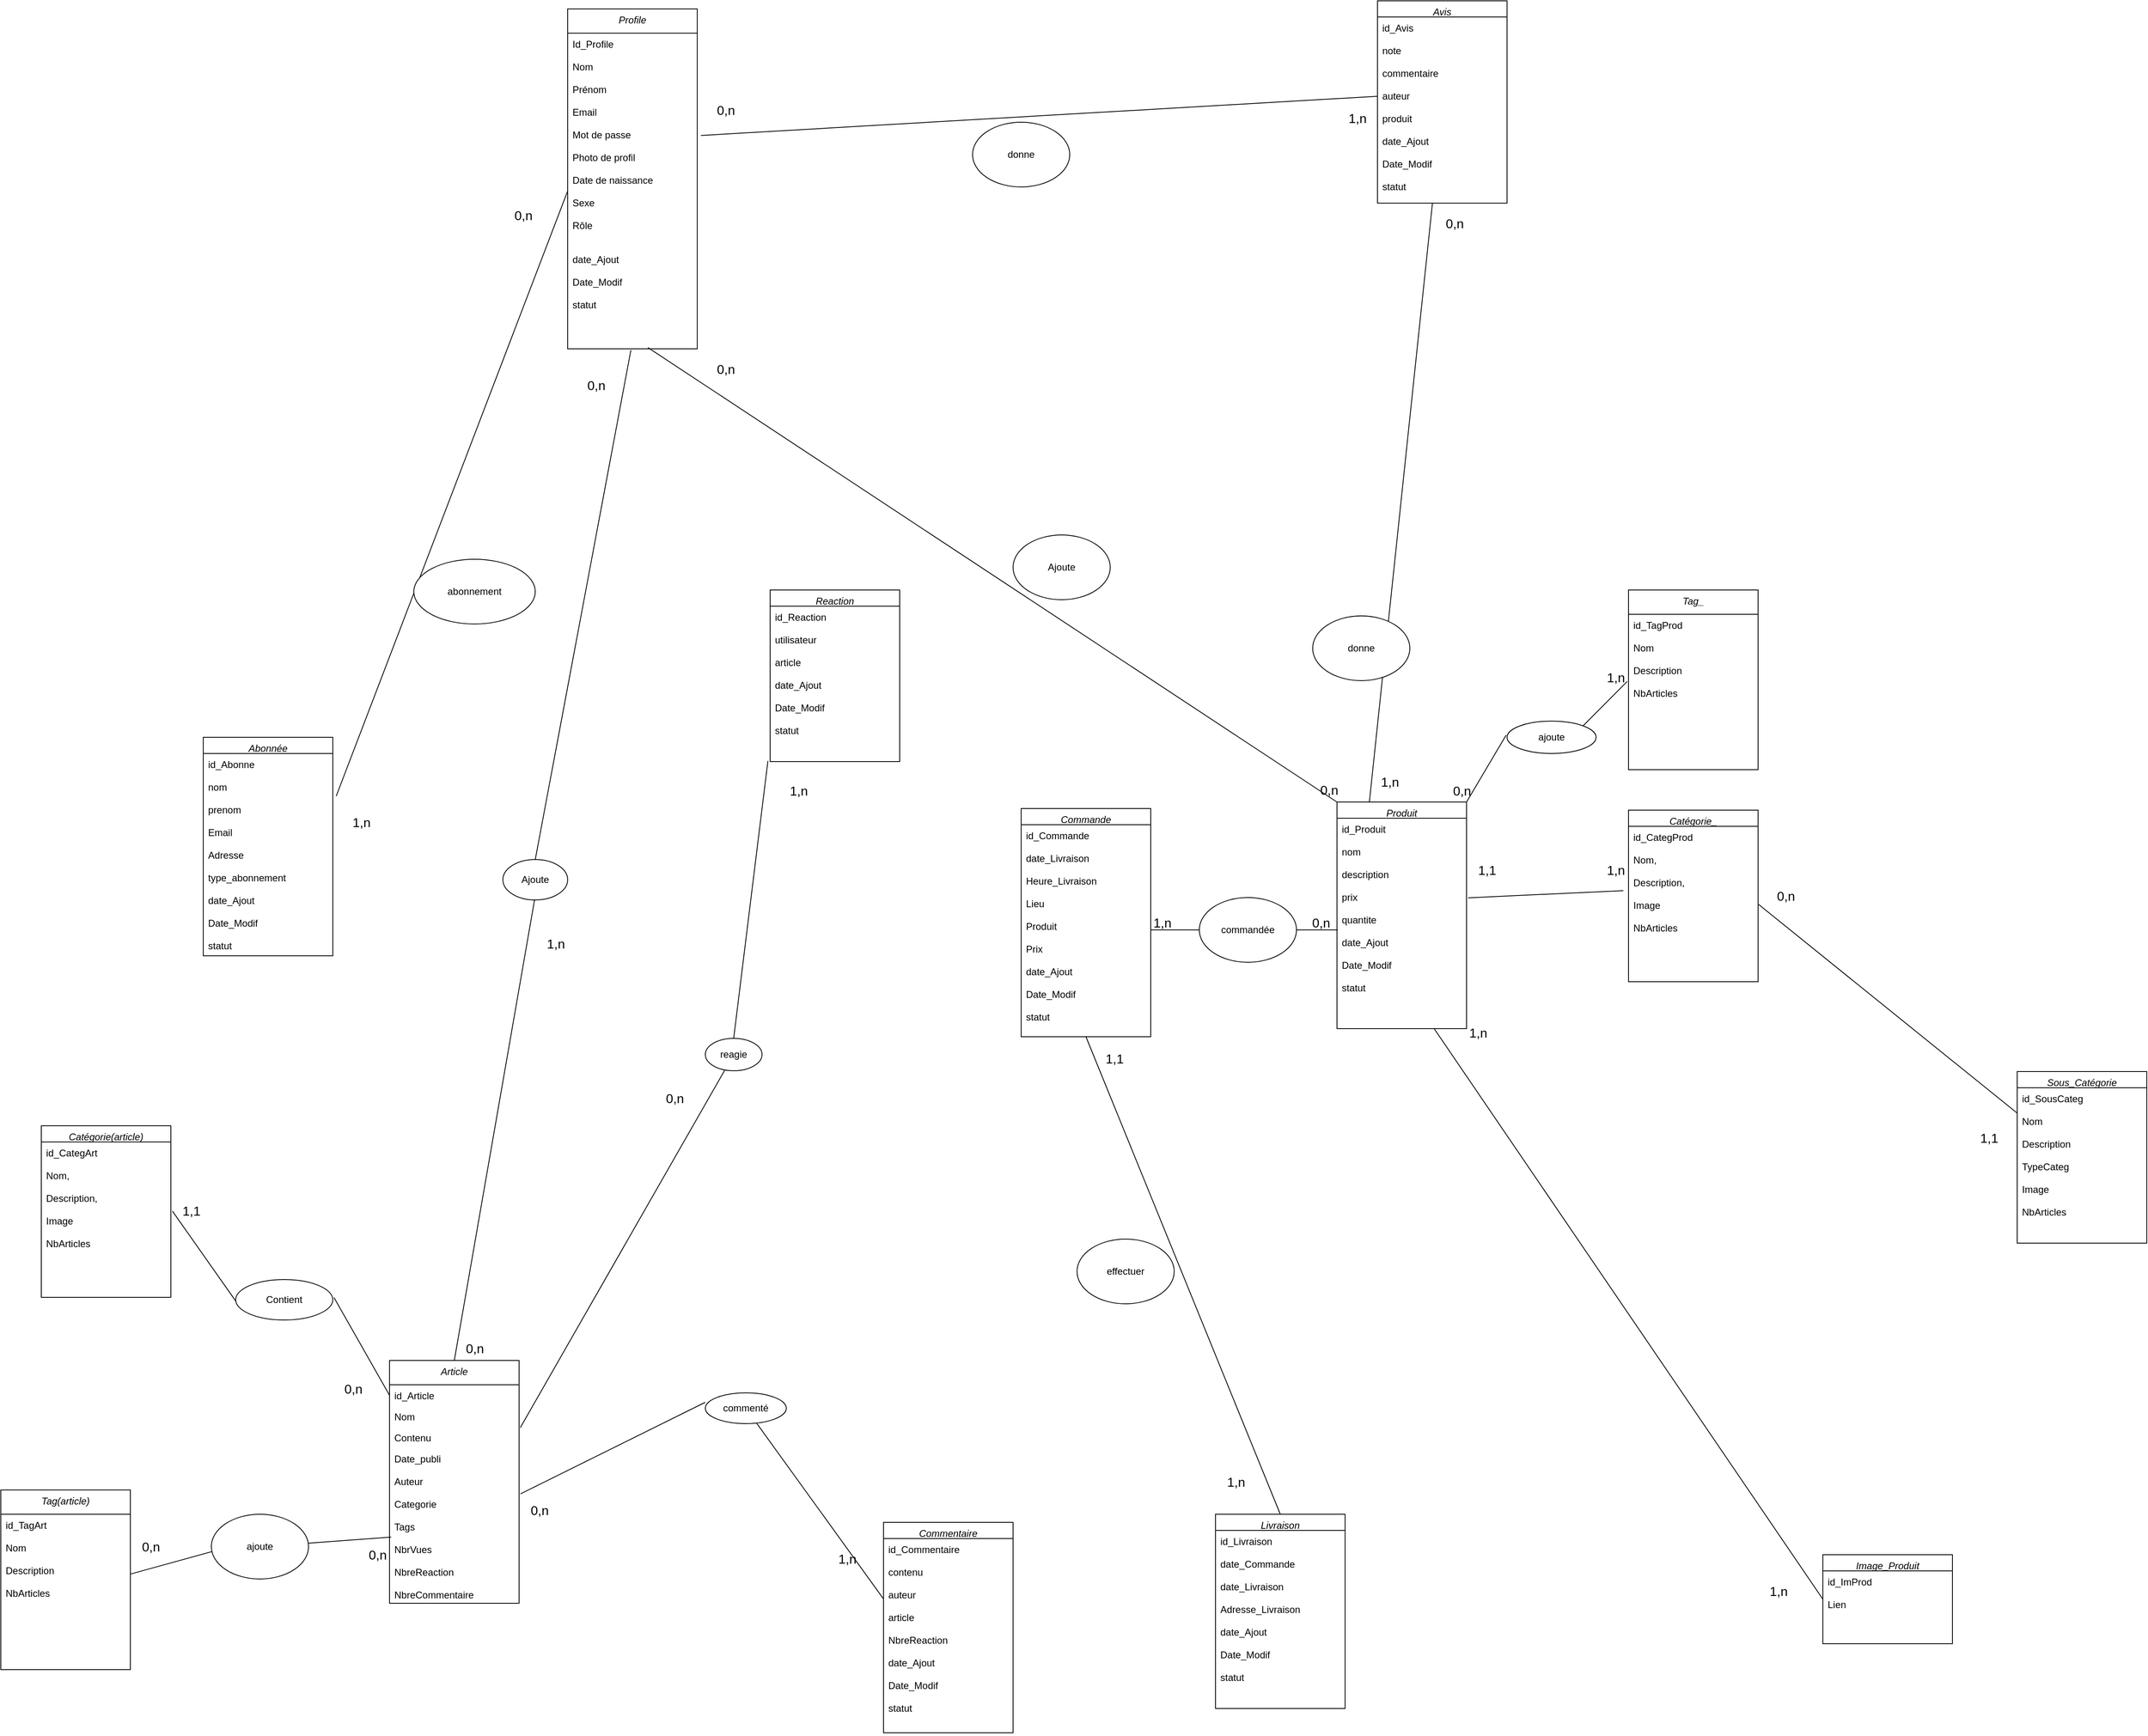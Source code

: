 <mxfile version="24.1.0" type="device">
  <diagram id="C5RBs43oDa-KdzZeNtuy" name="Page-1">
    <mxGraphModel dx="1600" dy="2136" grid="1" gridSize="10" guides="1" tooltips="1" connect="1" arrows="1" fold="1" page="1" pageScale="1" pageWidth="827" pageHeight="1169" math="0" shadow="0">
      <root>
        <mxCell id="WIyWlLk6GJQsqaUBKTNV-0" />
        <mxCell id="WIyWlLk6GJQsqaUBKTNV-1" parent="WIyWlLk6GJQsqaUBKTNV-0" />
        <mxCell id="zkfFHV4jXpPFQw0GAbJ--0" value="Tag(article)" style="swimlane;fontStyle=2;align=center;verticalAlign=top;childLayout=stackLayout;horizontal=1;startSize=30;horizontalStack=0;resizeParent=1;resizeLast=0;collapsible=1;marginBottom=0;rounded=0;shadow=0;strokeWidth=1;" parent="WIyWlLk6GJQsqaUBKTNV-1" vertex="1">
          <mxGeometry x="20" y="890" width="160" height="222" as="geometry">
            <mxRectangle x="230" y="140" width="160" height="26" as="alternateBounds" />
          </mxGeometry>
        </mxCell>
        <mxCell id="-qquWbDdeYW89p1yPmAm-0" value="id_TagArt&#xa;&#xa;Nom&#xa;&#xa;Description&#xa;&#xa;NbArticles&#xa;&#xa;" style="text;align=left;verticalAlign=top;spacingLeft=4;spacingRight=4;overflow=hidden;rotatable=0;points=[[0,0.5],[1,0.5]];portConstraint=eastwest;rounded=0;shadow=0;html=0;" parent="zkfFHV4jXpPFQw0GAbJ--0" vertex="1">
          <mxGeometry y="30" width="160" height="192" as="geometry" />
        </mxCell>
        <mxCell id="-qquWbDdeYW89p1yPmAm-1" value="Profile" style="swimlane;fontStyle=2;align=center;verticalAlign=top;childLayout=stackLayout;horizontal=1;startSize=30;horizontalStack=0;resizeParent=1;resizeLast=0;collapsible=1;marginBottom=0;rounded=0;shadow=0;strokeWidth=1;" parent="WIyWlLk6GJQsqaUBKTNV-1" vertex="1">
          <mxGeometry x="720" y="-940" width="160" height="420" as="geometry">
            <mxRectangle x="230" y="140" width="160" height="26" as="alternateBounds" />
          </mxGeometry>
        </mxCell>
        <mxCell id="-qquWbDdeYW89p1yPmAm-5" value="Id_Profile&#xa; &#xa;Nom &#xa;&#xa;Prénom&#xa;&#xa;Email&#xa;&#xa;Mot de passe&#xa;&#xa;Photo de profil&#xa;&#xa;Date de naissance&#xa;&#xa;Sexe&#xa;&#xa;Rôle&#xa;&#xa;&#xa;date_Ajout&#xa;&#xa;Date_Modif&#xa;&#xa;statut" style="text;align=left;verticalAlign=top;spacingLeft=4;spacingRight=4;overflow=hidden;rotatable=0;points=[[0,0.5],[1,0.5]];portConstraint=eastwest;rounded=0;shadow=0;html=0;" parent="-qquWbDdeYW89p1yPmAm-1" vertex="1">
          <mxGeometry y="30" width="160" height="390" as="geometry" />
        </mxCell>
        <mxCell id="-qquWbDdeYW89p1yPmAm-11" value="Article" style="swimlane;fontStyle=2;align=center;verticalAlign=top;childLayout=stackLayout;horizontal=1;startSize=30;horizontalStack=0;resizeParent=1;resizeLast=0;collapsible=1;marginBottom=0;rounded=0;shadow=0;strokeWidth=1;" parent="WIyWlLk6GJQsqaUBKTNV-1" vertex="1">
          <mxGeometry x="500" y="730" width="160" height="300" as="geometry">
            <mxRectangle x="230" y="140" width="160" height="26" as="alternateBounds" />
          </mxGeometry>
        </mxCell>
        <mxCell id="-qquWbDdeYW89p1yPmAm-12" value="id_Article" style="text;align=left;verticalAlign=top;spacingLeft=4;spacingRight=4;overflow=hidden;rotatable=0;points=[[0,0.5],[1,0.5]];portConstraint=eastwest;" parent="-qquWbDdeYW89p1yPmAm-11" vertex="1">
          <mxGeometry y="30" width="160" height="26" as="geometry" />
        </mxCell>
        <mxCell id="-qquWbDdeYW89p1yPmAm-13" value="Nom" style="text;align=left;verticalAlign=top;spacingLeft=4;spacingRight=4;overflow=hidden;rotatable=0;points=[[0,0.5],[1,0.5]];portConstraint=eastwest;rounded=0;shadow=0;html=0;" parent="-qquWbDdeYW89p1yPmAm-11" vertex="1">
          <mxGeometry y="56" width="160" height="26" as="geometry" />
        </mxCell>
        <mxCell id="-qquWbDdeYW89p1yPmAm-14" value="Contenu" style="text;align=left;verticalAlign=top;spacingLeft=4;spacingRight=4;overflow=hidden;rotatable=0;points=[[0,0.5],[1,0.5]];portConstraint=eastwest;rounded=0;shadow=0;html=0;" parent="-qquWbDdeYW89p1yPmAm-11" vertex="1">
          <mxGeometry y="82" width="160" height="26" as="geometry" />
        </mxCell>
        <mxCell id="-qquWbDdeYW89p1yPmAm-15" value="Date_publi&#xa;&#xa;Auteur&#xa;&#xa;Categorie&#xa;&#xa;Tags&#xa;&#xa;NbrVues&#xa;&#xa;NbreReaction&#xa;&#xa;NbreCommentaire&#xa;" style="text;align=left;verticalAlign=top;spacingLeft=4;spacingRight=4;overflow=hidden;rotatable=0;points=[[0,0.5],[1,0.5]];portConstraint=eastwest;rounded=0;shadow=0;html=0;" parent="-qquWbDdeYW89p1yPmAm-11" vertex="1">
          <mxGeometry y="108" width="160" height="192" as="geometry" />
        </mxCell>
        <mxCell id="-qquWbDdeYW89p1yPmAm-16" value="Catégorie(article)" style="swimlane;fontStyle=2;align=center;verticalAlign=top;childLayout=stackLayout;horizontal=1;startSize=20;horizontalStack=0;resizeParent=1;resizeLast=0;collapsible=1;marginBottom=0;rounded=0;shadow=0;strokeWidth=1;" parent="WIyWlLk6GJQsqaUBKTNV-1" vertex="1">
          <mxGeometry x="70" y="440" width="160" height="212" as="geometry">
            <mxRectangle x="230" y="140" width="160" height="26" as="alternateBounds" />
          </mxGeometry>
        </mxCell>
        <mxCell id="-qquWbDdeYW89p1yPmAm-20" value="id_CategArt&#xa;&#xa; Nom,&#xa;&#xa;Description, &#xa;&#xa;Image&#xa;&#xa;NbArticles" style="text;align=left;verticalAlign=top;spacingLeft=4;spacingRight=4;overflow=hidden;rotatable=0;points=[[0,0.5],[1,0.5]];portConstraint=eastwest;rounded=0;shadow=0;html=0;" parent="-qquWbDdeYW89p1yPmAm-16" vertex="1">
          <mxGeometry y="20" width="160" height="192" as="geometry" />
        </mxCell>
        <mxCell id="-qquWbDdeYW89p1yPmAm-21" value="" style="endArrow=none;html=1;rounded=0;fontSize=12;startSize=8;endSize=8;entryX=0.488;entryY=1.004;entryDx=0;entryDy=0;entryPerimeter=0;exitX=0.5;exitY=0;exitDx=0;exitDy=0;" parent="WIyWlLk6GJQsqaUBKTNV-1" source="-qquWbDdeYW89p1yPmAm-28" target="-qquWbDdeYW89p1yPmAm-5" edge="1">
          <mxGeometry width="50" height="50" relative="1" as="geometry">
            <mxPoint x="840" y="360" as="sourcePoint" />
            <mxPoint x="890" y="310" as="targetPoint" />
          </mxGeometry>
        </mxCell>
        <mxCell id="-qquWbDdeYW89p1yPmAm-22" value="" style="endArrow=none;html=1;rounded=0;fontSize=12;startSize=8;endSize=8;entryX=0.013;entryY=0.574;entryDx=0;entryDy=0;entryPerimeter=0;" parent="WIyWlLk6GJQsqaUBKTNV-1" source="-qquWbDdeYW89p1yPmAm-26" target="-qquWbDdeYW89p1yPmAm-15" edge="1">
          <mxGeometry width="50" height="50" relative="1" as="geometry">
            <mxPoint x="712" y="634" as="sourcePoint" />
            <mxPoint x="710" y="535" as="targetPoint" />
          </mxGeometry>
        </mxCell>
        <mxCell id="-qquWbDdeYW89p1yPmAm-23" value="" style="endArrow=none;html=1;rounded=0;fontSize=12;startSize=8;endSize=8;entryX=0;entryY=0.5;entryDx=0;entryDy=0;exitX=1.012;exitY=0.445;exitDx=0;exitDy=0;exitPerimeter=0;" parent="WIyWlLk6GJQsqaUBKTNV-1" source="-qquWbDdeYW89p1yPmAm-24" target="-qquWbDdeYW89p1yPmAm-12" edge="1">
          <mxGeometry width="50" height="50" relative="1" as="geometry">
            <mxPoint x="660" y="449" as="sourcePoint" />
            <mxPoint x="829" y="410" as="targetPoint" />
          </mxGeometry>
        </mxCell>
        <mxCell id="-qquWbDdeYW89p1yPmAm-25" value="" style="endArrow=none;html=1;rounded=0;fontSize=12;startSize=8;endSize=8;entryX=0.013;entryY=0.574;entryDx=0;entryDy=0;entryPerimeter=0;exitX=1.012;exitY=0.445;exitDx=0;exitDy=0;exitPerimeter=0;" parent="WIyWlLk6GJQsqaUBKTNV-1" source="-qquWbDdeYW89p1yPmAm-20" target="-qquWbDdeYW89p1yPmAm-24" edge="1">
          <mxGeometry width="50" height="50" relative="1" as="geometry">
            <mxPoint x="662" y="335" as="sourcePoint" />
            <mxPoint x="829" y="410" as="targetPoint" />
          </mxGeometry>
        </mxCell>
        <mxCell id="-qquWbDdeYW89p1yPmAm-24" value="Contient" style="ellipse;whiteSpace=wrap;html=1;" parent="WIyWlLk6GJQsqaUBKTNV-1" vertex="1">
          <mxGeometry x="310" y="630" width="120" height="50" as="geometry" />
        </mxCell>
        <mxCell id="-qquWbDdeYW89p1yPmAm-27" value="" style="endArrow=none;html=1;rounded=0;fontSize=12;startSize=8;endSize=8;entryX=0.013;entryY=0.574;entryDx=0;entryDy=0;entryPerimeter=0;" parent="WIyWlLk6GJQsqaUBKTNV-1" source="-qquWbDdeYW89p1yPmAm-0" target="-qquWbDdeYW89p1yPmAm-26" edge="1">
          <mxGeometry width="50" height="50" relative="1" as="geometry">
            <mxPoint x="660" y="617" as="sourcePoint" />
            <mxPoint x="829" y="578" as="targetPoint" />
          </mxGeometry>
        </mxCell>
        <mxCell id="-qquWbDdeYW89p1yPmAm-26" value="ajoute" style="ellipse;whiteSpace=wrap;html=1;" parent="WIyWlLk6GJQsqaUBKTNV-1" vertex="1">
          <mxGeometry x="280" y="920" width="120" height="80" as="geometry" />
        </mxCell>
        <mxCell id="-qquWbDdeYW89p1yPmAm-29" value="" style="endArrow=none;html=1;rounded=0;fontSize=12;startSize=8;endSize=8;entryX=0.488;entryY=1.004;entryDx=0;entryDy=0;entryPerimeter=0;exitX=0.5;exitY=0;exitDx=0;exitDy=0;" parent="WIyWlLk6GJQsqaUBKTNV-1" source="-qquWbDdeYW89p1yPmAm-11" target="-qquWbDdeYW89p1yPmAm-28" edge="1">
          <mxGeometry width="50" height="50" relative="1" as="geometry">
            <mxPoint x="907" y="360" as="sourcePoint" />
            <mxPoint x="905" y="261" as="targetPoint" />
          </mxGeometry>
        </mxCell>
        <mxCell id="-qquWbDdeYW89p1yPmAm-28" value="Ajoute" style="ellipse;whiteSpace=wrap;html=1;" parent="WIyWlLk6GJQsqaUBKTNV-1" vertex="1">
          <mxGeometry x="640" y="111" width="80" height="50" as="geometry" />
        </mxCell>
        <mxCell id="-qquWbDdeYW89p1yPmAm-30" value="0,n" style="text;html=1;align=center;verticalAlign=middle;resizable=0;points=[];autosize=1;strokeColor=none;fillColor=none;fontSize=16;" parent="WIyWlLk6GJQsqaUBKTNV-1" vertex="1">
          <mxGeometry x="730" y="-490" width="50" height="30" as="geometry" />
        </mxCell>
        <mxCell id="-qquWbDdeYW89p1yPmAm-31" value="1,n" style="text;html=1;align=center;verticalAlign=middle;resizable=0;points=[];autosize=1;strokeColor=none;fillColor=none;fontSize=16;" parent="WIyWlLk6GJQsqaUBKTNV-1" vertex="1">
          <mxGeometry x="680" y="200" width="50" height="30" as="geometry" />
        </mxCell>
        <mxCell id="-qquWbDdeYW89p1yPmAm-32" value="Image_Produit" style="swimlane;fontStyle=2;align=center;verticalAlign=top;childLayout=stackLayout;horizontal=1;startSize=20;horizontalStack=0;resizeParent=1;resizeLast=0;collapsible=1;marginBottom=0;rounded=0;shadow=0;strokeWidth=1;" parent="WIyWlLk6GJQsqaUBKTNV-1" vertex="1">
          <mxGeometry x="2270" y="970" width="160" height="110" as="geometry">
            <mxRectangle x="230" y="140" width="160" height="26" as="alternateBounds" />
          </mxGeometry>
        </mxCell>
        <mxCell id="-qquWbDdeYW89p1yPmAm-33" value="id_ImProd&#xa;&#xa;Lien" style="text;align=left;verticalAlign=top;spacingLeft=4;spacingRight=4;overflow=hidden;rotatable=0;points=[[0,0.5],[1,0.5]];portConstraint=eastwest;rounded=0;shadow=0;html=0;" parent="-qquWbDdeYW89p1yPmAm-32" vertex="1">
          <mxGeometry y="20" width="160" height="70" as="geometry" />
        </mxCell>
        <mxCell id="-qquWbDdeYW89p1yPmAm-34" value="Avis" style="swimlane;fontStyle=2;align=center;verticalAlign=top;childLayout=stackLayout;horizontal=1;startSize=20;horizontalStack=0;resizeParent=1;resizeLast=0;collapsible=1;marginBottom=0;rounded=0;shadow=0;strokeWidth=1;" parent="WIyWlLk6GJQsqaUBKTNV-1" vertex="1">
          <mxGeometry x="1720" y="-950" width="160" height="250" as="geometry">
            <mxRectangle x="230" y="140" width="160" height="26" as="alternateBounds" />
          </mxGeometry>
        </mxCell>
        <mxCell id="-qquWbDdeYW89p1yPmAm-35" value="id_Avis&#xa;&#xa;note&#xa;&#xa;commentaire&#xa;&#xa;auteur&#xa;&#xa;produit&#xa;&#xa;date_Ajout&#xa;&#xa;Date_Modif&#xa;&#xa;statut" style="text;align=left;verticalAlign=top;spacingLeft=4;spacingRight=4;overflow=hidden;rotatable=0;points=[[0,0.5],[1,0.5]];portConstraint=eastwest;rounded=0;shadow=0;html=0;" parent="-qquWbDdeYW89p1yPmAm-34" vertex="1">
          <mxGeometry y="20" width="160" height="230" as="geometry" />
        </mxCell>
        <mxCell id="-qquWbDdeYW89p1yPmAm-36" value="Produit" style="swimlane;fontStyle=2;align=center;verticalAlign=top;childLayout=stackLayout;horizontal=1;startSize=20;horizontalStack=0;resizeParent=1;resizeLast=0;collapsible=1;marginBottom=0;rounded=0;shadow=0;strokeWidth=1;" parent="WIyWlLk6GJQsqaUBKTNV-1" vertex="1">
          <mxGeometry x="1670" y="40" width="160" height="280" as="geometry">
            <mxRectangle x="230" y="140" width="160" height="26" as="alternateBounds" />
          </mxGeometry>
        </mxCell>
        <mxCell id="-qquWbDdeYW89p1yPmAm-37" value="id_Produit&#xa;&#xa;nom&#xa;&#xa;description&#xa;&#xa;prix&#xa;&#xa;quantite&#xa;&#xa;date_Ajout&#xa;&#xa;Date_Modif&#xa;&#xa;statut" style="text;align=left;verticalAlign=top;spacingLeft=4;spacingRight=4;overflow=hidden;rotatable=0;points=[[0,0.5],[1,0.5]];portConstraint=eastwest;rounded=0;shadow=0;html=0;" parent="-qquWbDdeYW89p1yPmAm-36" vertex="1">
          <mxGeometry y="20" width="160" height="220" as="geometry" />
        </mxCell>
        <mxCell id="-qquWbDdeYW89p1yPmAm-38" value="Commentaire" style="swimlane;fontStyle=2;align=center;verticalAlign=top;childLayout=stackLayout;horizontal=1;startSize=20;horizontalStack=0;resizeParent=1;resizeLast=0;collapsible=1;marginBottom=0;rounded=0;shadow=0;strokeWidth=1;" parent="WIyWlLk6GJQsqaUBKTNV-1" vertex="1">
          <mxGeometry x="1110" y="930" width="160" height="260" as="geometry">
            <mxRectangle x="230" y="140" width="160" height="26" as="alternateBounds" />
          </mxGeometry>
        </mxCell>
        <mxCell id="-qquWbDdeYW89p1yPmAm-39" value="id_Commentaire&#xa;&#xa;contenu&#xa;&#xa;auteur&#xa;&#xa;article&#xa;&#xa;NbreReaction&#xa;&#xa;date_Ajout&#xa;&#xa;Date_Modif&#xa;&#xa;statut" style="text;align=left;verticalAlign=top;spacingLeft=4;spacingRight=4;overflow=hidden;rotatable=0;points=[[0,0.5],[1,0.5]];portConstraint=eastwest;rounded=0;shadow=0;html=0;" parent="-qquWbDdeYW89p1yPmAm-38" vertex="1">
          <mxGeometry y="20" width="160" height="240" as="geometry" />
        </mxCell>
        <mxCell id="-qquWbDdeYW89p1yPmAm-40" value="Reaction" style="swimlane;fontStyle=2;align=center;verticalAlign=top;childLayout=stackLayout;horizontal=1;startSize=20;horizontalStack=0;resizeParent=1;resizeLast=0;collapsible=1;marginBottom=0;rounded=0;shadow=0;strokeWidth=1;" parent="WIyWlLk6GJQsqaUBKTNV-1" vertex="1">
          <mxGeometry x="970" y="-222" width="160" height="212" as="geometry">
            <mxRectangle x="230" y="140" width="160" height="26" as="alternateBounds" />
          </mxGeometry>
        </mxCell>
        <mxCell id="-qquWbDdeYW89p1yPmAm-41" value="id_Reaction&#xa;&#xa;utilisateur&#xa;&#xa;article&#xa;&#xa;date_Ajout&#xa;&#xa;Date_Modif&#xa;&#xa;statut" style="text;align=left;verticalAlign=top;spacingLeft=4;spacingRight=4;overflow=hidden;rotatable=0;points=[[0,0.5],[1,0.5]];portConstraint=eastwest;rounded=0;shadow=0;html=0;" parent="-qquWbDdeYW89p1yPmAm-40" vertex="1">
          <mxGeometry y="20" width="160" height="192" as="geometry" />
        </mxCell>
        <mxCell id="-qquWbDdeYW89p1yPmAm-44" value="Abonnée" style="swimlane;fontStyle=2;align=center;verticalAlign=top;childLayout=stackLayout;horizontal=1;startSize=20;horizontalStack=0;resizeParent=1;resizeLast=0;collapsible=1;marginBottom=0;rounded=0;shadow=0;strokeWidth=1;" parent="WIyWlLk6GJQsqaUBKTNV-1" vertex="1">
          <mxGeometry x="270" y="-40" width="160" height="270" as="geometry">
            <mxRectangle x="230" y="140" width="160" height="26" as="alternateBounds" />
          </mxGeometry>
        </mxCell>
        <mxCell id="-qquWbDdeYW89p1yPmAm-45" value="id_Abonne&#xa;&#xa;nom&#xa;&#xa;prenom&#xa;&#xa;Email&#xa;&#xa;Adresse&#xa;&#xa;type_abonnement&#xa;&#xa;date_Ajout&#xa;&#xa;Date_Modif&#xa;&#xa;statut" style="text;align=left;verticalAlign=top;spacingLeft=4;spacingRight=4;overflow=hidden;rotatable=0;points=[[0,0.5],[1,0.5]];portConstraint=eastwest;rounded=0;shadow=0;html=0;" parent="-qquWbDdeYW89p1yPmAm-44" vertex="1">
          <mxGeometry y="20" width="160" height="250" as="geometry" />
        </mxCell>
        <mxCell id="-qquWbDdeYW89p1yPmAm-48" value="Commande" style="swimlane;fontStyle=2;align=center;verticalAlign=top;childLayout=stackLayout;horizontal=1;startSize=20;horizontalStack=0;resizeParent=1;resizeLast=0;collapsible=1;marginBottom=0;rounded=0;shadow=0;strokeWidth=1;" parent="WIyWlLk6GJQsqaUBKTNV-1" vertex="1">
          <mxGeometry x="1280" y="48" width="160" height="282" as="geometry">
            <mxRectangle x="230" y="140" width="160" height="26" as="alternateBounds" />
          </mxGeometry>
        </mxCell>
        <mxCell id="-qquWbDdeYW89p1yPmAm-49" value="id_Commande&#xa;&#xa;date_Livraison&#xa;&#xa;Heure_Livraison&#xa;&#xa;Lieu&#xa;&#xa;Produit&#xa;&#xa;Prix&#xa;&#xa;date_Ajout&#xa;&#xa;Date_Modif&#xa;&#xa;statut" style="text;align=left;verticalAlign=top;spacingLeft=4;spacingRight=4;overflow=hidden;rotatable=0;points=[[0,0.5],[1,0.5]];portConstraint=eastwest;rounded=0;shadow=0;html=0;" parent="-qquWbDdeYW89p1yPmAm-48" vertex="1">
          <mxGeometry y="20" width="160" height="260" as="geometry" />
        </mxCell>
        <mxCell id="-qquWbDdeYW89p1yPmAm-50" value="1,1" style="text;html=1;align=center;verticalAlign=middle;resizable=0;points=[];autosize=1;strokeColor=none;fillColor=none;fontSize=16;" parent="WIyWlLk6GJQsqaUBKTNV-1" vertex="1">
          <mxGeometry x="230" y="530" width="50" height="30" as="geometry" />
        </mxCell>
        <mxCell id="-qquWbDdeYW89p1yPmAm-51" value="0,n" style="text;html=1;align=center;verticalAlign=middle;resizable=0;points=[];autosize=1;strokeColor=none;fillColor=none;fontSize=16;" parent="WIyWlLk6GJQsqaUBKTNV-1" vertex="1">
          <mxGeometry x="430" y="750" width="50" height="30" as="geometry" />
        </mxCell>
        <mxCell id="-qquWbDdeYW89p1yPmAm-52" value="0,n" style="text;html=1;align=center;verticalAlign=middle;resizable=0;points=[];autosize=1;strokeColor=none;fillColor=none;fontSize=16;" parent="WIyWlLk6GJQsqaUBKTNV-1" vertex="1">
          <mxGeometry x="180" y="945" width="50" height="30" as="geometry" />
        </mxCell>
        <mxCell id="-qquWbDdeYW89p1yPmAm-53" value="0,n" style="text;html=1;align=center;verticalAlign=middle;resizable=0;points=[];autosize=1;strokeColor=none;fillColor=none;fontSize=16;" parent="WIyWlLk6GJQsqaUBKTNV-1" vertex="1">
          <mxGeometry x="580" y="700" width="50" height="30" as="geometry" />
        </mxCell>
        <mxCell id="-qquWbDdeYW89p1yPmAm-54" value="" style="endArrow=none;html=1;rounded=0;fontSize=12;startSize=8;endSize=8;entryX=-0.017;entryY=0.996;entryDx=0;entryDy=0;entryPerimeter=0;exitX=0.5;exitY=0;exitDx=0;exitDy=0;" parent="WIyWlLk6GJQsqaUBKTNV-1" source="-qquWbDdeYW89p1yPmAm-55" target="-qquWbDdeYW89p1yPmAm-41" edge="1">
          <mxGeometry width="50" height="50" relative="1" as="geometry">
            <mxPoint x="981" y="365.5" as="sourcePoint" />
            <mxPoint x="980" y="306.5" as="targetPoint" />
          </mxGeometry>
        </mxCell>
        <mxCell id="-qquWbDdeYW89p1yPmAm-56" value="" style="endArrow=none;html=1;rounded=0;fontSize=12;startSize=8;endSize=8;exitX=1.009;exitY=0.043;exitDx=0;exitDy=0;exitPerimeter=0;" parent="WIyWlLk6GJQsqaUBKTNV-1" source="-qquWbDdeYW89p1yPmAm-14" target="-qquWbDdeYW89p1yPmAm-55" edge="1">
          <mxGeometry width="50" height="50" relative="1" as="geometry">
            <mxPoint x="981" y="365.5" as="sourcePoint" />
            <mxPoint x="1027" y="259" as="targetPoint" />
          </mxGeometry>
        </mxCell>
        <mxCell id="-qquWbDdeYW89p1yPmAm-55" value="reagie" style="ellipse;whiteSpace=wrap;html=1;" parent="WIyWlLk6GJQsqaUBKTNV-1" vertex="1">
          <mxGeometry x="890" y="332" width="70" height="40" as="geometry" />
        </mxCell>
        <mxCell id="-qquWbDdeYW89p1yPmAm-57" value="0,n" style="text;html=1;align=center;verticalAlign=middle;resizable=0;points=[];autosize=1;strokeColor=none;fillColor=none;fontSize=16;" parent="WIyWlLk6GJQsqaUBKTNV-1" vertex="1">
          <mxGeometry x="827" y="391" width="50" height="30" as="geometry" />
        </mxCell>
        <mxCell id="-qquWbDdeYW89p1yPmAm-58" value="1,n" style="text;html=1;align=center;verticalAlign=middle;resizable=0;points=[];autosize=1;strokeColor=none;fillColor=none;fontSize=16;" parent="WIyWlLk6GJQsqaUBKTNV-1" vertex="1">
          <mxGeometry x="980" y="11" width="50" height="30" as="geometry" />
        </mxCell>
        <mxCell id="-qquWbDdeYW89p1yPmAm-46" value="Livraison" style="swimlane;fontStyle=2;align=center;verticalAlign=top;childLayout=stackLayout;horizontal=1;startSize=20;horizontalStack=0;resizeParent=1;resizeLast=0;collapsible=1;marginBottom=0;rounded=0;shadow=0;strokeWidth=1;" parent="WIyWlLk6GJQsqaUBKTNV-1" vertex="1">
          <mxGeometry x="1520" y="920" width="160" height="240" as="geometry">
            <mxRectangle x="230" y="140" width="160" height="26" as="alternateBounds" />
          </mxGeometry>
        </mxCell>
        <mxCell id="-qquWbDdeYW89p1yPmAm-47" value="id_Livraison&#xa;&#xa;date_Commande&#xa;&#xa;date_Livraison&#xa;&#xa;Adresse_Livraison&#xa;&#xa;date_Ajout&#xa;&#xa;Date_Modif&#xa;&#xa;statut" style="text;align=left;verticalAlign=top;spacingLeft=4;spacingRight=4;overflow=hidden;rotatable=0;points=[[0,0.5],[1,0.5]];portConstraint=eastwest;rounded=0;shadow=0;html=0;" parent="-qquWbDdeYW89p1yPmAm-46" vertex="1">
          <mxGeometry y="20" width="160" height="200" as="geometry" />
        </mxCell>
        <mxCell id="-qquWbDdeYW89p1yPmAm-59" value="" style="endArrow=none;html=1;rounded=0;fontSize=12;startSize=8;endSize=8;entryX=-0.002;entryY=0.309;entryDx=0;entryDy=0;entryPerimeter=0;" parent="WIyWlLk6GJQsqaUBKTNV-1" source="-qquWbDdeYW89p1yPmAm-60" target="-qquWbDdeYW89p1yPmAm-39" edge="1">
          <mxGeometry width="50" height="50" relative="1" as="geometry">
            <mxPoint x="990" y="520" as="sourcePoint" />
            <mxPoint x="916" y="311" as="targetPoint" />
            <Array as="points" />
          </mxGeometry>
        </mxCell>
        <mxCell id="-qquWbDdeYW89p1yPmAm-61" value="" style="endArrow=none;html=1;rounded=0;fontSize=12;startSize=8;endSize=8;entryX=-0.002;entryY=0.309;entryDx=0;entryDy=0;entryPerimeter=0;exitX=1.011;exitY=0.296;exitDx=0;exitDy=0;exitPerimeter=0;" parent="WIyWlLk6GJQsqaUBKTNV-1" source="-qquWbDdeYW89p1yPmAm-15" target="-qquWbDdeYW89p1yPmAm-60" edge="1">
          <mxGeometry width="50" height="50" relative="1" as="geometry">
            <mxPoint x="990" y="520" as="sourcePoint" />
            <mxPoint x="1130" y="524" as="targetPoint" />
            <Array as="points" />
          </mxGeometry>
        </mxCell>
        <mxCell id="-qquWbDdeYW89p1yPmAm-60" value="commenté" style="ellipse;whiteSpace=wrap;html=1;" parent="WIyWlLk6GJQsqaUBKTNV-1" vertex="1">
          <mxGeometry x="890" y="770" width="100" height="38" as="geometry" />
        </mxCell>
        <mxCell id="-qquWbDdeYW89p1yPmAm-63" value="0,n" style="text;html=1;align=center;verticalAlign=middle;resizable=0;points=[];autosize=1;strokeColor=none;fillColor=none;fontSize=16;" parent="WIyWlLk6GJQsqaUBKTNV-1" vertex="1">
          <mxGeometry x="660" y="900" width="50" height="30" as="geometry" />
        </mxCell>
        <mxCell id="-qquWbDdeYW89p1yPmAm-64" value="1,n" style="text;html=1;align=center;verticalAlign=middle;resizable=0;points=[];autosize=1;strokeColor=none;fillColor=none;fontSize=16;" parent="WIyWlLk6GJQsqaUBKTNV-1" vertex="1">
          <mxGeometry x="1040" y="960" width="50" height="30" as="geometry" />
        </mxCell>
        <mxCell id="-qquWbDdeYW89p1yPmAm-65" value="" style="endArrow=none;html=1;rounded=0;fontSize=12;startSize=8;endSize=8;exitX=1;exitY=0.5;exitDx=0;exitDy=0;entryX=0.006;entryY=0.627;entryDx=0;entryDy=0;entryPerimeter=0;" parent="WIyWlLk6GJQsqaUBKTNV-1" source="-qquWbDdeYW89p1yPmAm-49" target="-qquWbDdeYW89p1yPmAm-37" edge="1">
          <mxGeometry width="50" height="50" relative="1" as="geometry">
            <mxPoint x="1520" y="230" as="sourcePoint" />
            <mxPoint x="1570" y="180" as="targetPoint" />
          </mxGeometry>
        </mxCell>
        <mxCell id="-qquWbDdeYW89p1yPmAm-66" value="commandée" style="ellipse;whiteSpace=wrap;html=1;" parent="WIyWlLk6GJQsqaUBKTNV-1" vertex="1">
          <mxGeometry x="1500" y="158" width="120" height="80" as="geometry" />
        </mxCell>
        <mxCell id="-qquWbDdeYW89p1yPmAm-67" value="1,n" style="text;html=1;align=center;verticalAlign=middle;resizable=0;points=[];autosize=1;strokeColor=none;fillColor=none;fontSize=16;" parent="WIyWlLk6GJQsqaUBKTNV-1" vertex="1">
          <mxGeometry x="1429" y="174" width="50" height="30" as="geometry" />
        </mxCell>
        <mxCell id="-qquWbDdeYW89p1yPmAm-68" value="0,n" style="text;html=1;align=center;verticalAlign=middle;resizable=0;points=[];autosize=1;strokeColor=none;fillColor=none;fontSize=16;" parent="WIyWlLk6GJQsqaUBKTNV-1" vertex="1">
          <mxGeometry x="1625" y="174" width="50" height="30" as="geometry" />
        </mxCell>
        <mxCell id="-qquWbDdeYW89p1yPmAm-69" value="" style="endArrow=none;html=1;rounded=0;fontSize=12;startSize=8;endSize=8;entryX=0.5;entryY=1;entryDx=0;entryDy=0;exitX=0.5;exitY=0;exitDx=0;exitDy=0;" parent="WIyWlLk6GJQsqaUBKTNV-1" source="-qquWbDdeYW89p1yPmAm-46" target="-qquWbDdeYW89p1yPmAm-48" edge="1">
          <mxGeometry width="50" height="50" relative="1" as="geometry">
            <mxPoint x="1340" y="480" as="sourcePoint" />
            <mxPoint x="1390" y="430" as="targetPoint" />
          </mxGeometry>
        </mxCell>
        <mxCell id="-qquWbDdeYW89p1yPmAm-70" value="effectuer" style="ellipse;whiteSpace=wrap;html=1;" parent="WIyWlLk6GJQsqaUBKTNV-1" vertex="1">
          <mxGeometry x="1349" y="580" width="120" height="80" as="geometry" />
        </mxCell>
        <mxCell id="-qquWbDdeYW89p1yPmAm-71" value="" style="endArrow=none;html=1;rounded=0;fontSize=12;startSize=8;endSize=8;entryX=0.25;entryY=0;entryDx=0;entryDy=0;" parent="WIyWlLk6GJQsqaUBKTNV-1" target="-qquWbDdeYW89p1yPmAm-36" edge="1" source="-qquWbDdeYW89p1yPmAm-35">
          <mxGeometry width="50" height="50" relative="1" as="geometry">
            <mxPoint x="1700" y="-290" as="sourcePoint" />
            <mxPoint x="1670" y="300" as="targetPoint" />
          </mxGeometry>
        </mxCell>
        <mxCell id="-qquWbDdeYW89p1yPmAm-72" value="donne" style="ellipse;whiteSpace=wrap;html=1;" parent="WIyWlLk6GJQsqaUBKTNV-1" vertex="1">
          <mxGeometry x="1640" y="-190" width="120" height="80" as="geometry" />
        </mxCell>
        <mxCell id="-qquWbDdeYW89p1yPmAm-73" value="" style="endArrow=none;html=1;rounded=0;fontSize=12;startSize=8;endSize=8;exitX=0.75;exitY=1;exitDx=0;exitDy=0;entryX=0;entryY=0.5;entryDx=0;entryDy=0;" parent="WIyWlLk6GJQsqaUBKTNV-1" source="-qquWbDdeYW89p1yPmAm-36" target="-qquWbDdeYW89p1yPmAm-33" edge="1">
          <mxGeometry width="50" height="50" relative="1" as="geometry">
            <mxPoint x="1970.181" y="681.111" as="sourcePoint" />
            <mxPoint x="1960" y="320" as="targetPoint" />
          </mxGeometry>
        </mxCell>
        <mxCell id="-qquWbDdeYW89p1yPmAm-75" value="1,n" style="text;html=1;align=center;verticalAlign=middle;resizable=0;points=[];autosize=1;strokeColor=none;fillColor=none;fontSize=16;" parent="WIyWlLk6GJQsqaUBKTNV-1" vertex="1">
          <mxGeometry x="2190" y="1000" width="50" height="30" as="geometry" />
        </mxCell>
        <mxCell id="-qquWbDdeYW89p1yPmAm-76" value="1,n" style="text;html=1;align=center;verticalAlign=middle;resizable=0;points=[];autosize=1;strokeColor=none;fillColor=none;fontSize=16;" parent="WIyWlLk6GJQsqaUBKTNV-1" vertex="1">
          <mxGeometry x="1819" y="310" width="50" height="30" as="geometry" />
        </mxCell>
        <mxCell id="-qquWbDdeYW89p1yPmAm-78" value="" style="endArrow=none;html=1;rounded=0;fontSize=12;startSize=8;endSize=8;entryX=0;entryY=0;entryDx=0;entryDy=0;exitX=0.619;exitY=0.996;exitDx=0;exitDy=0;exitPerimeter=0;" parent="WIyWlLk6GJQsqaUBKTNV-1" source="-qquWbDdeYW89p1yPmAm-5" target="-qquWbDdeYW89p1yPmAm-36" edge="1">
          <mxGeometry width="50" height="50" relative="1" as="geometry">
            <mxPoint x="1470" y="30" as="sourcePoint" />
            <mxPoint x="1520" y="-20" as="targetPoint" />
          </mxGeometry>
        </mxCell>
        <mxCell id="-qquWbDdeYW89p1yPmAm-79" value="0,n" style="text;html=1;align=center;verticalAlign=middle;resizable=0;points=[];autosize=1;strokeColor=none;fillColor=none;fontSize=16;" parent="WIyWlLk6GJQsqaUBKTNV-1" vertex="1">
          <mxGeometry x="890" y="-510" width="50" height="30" as="geometry" />
        </mxCell>
        <mxCell id="-qquWbDdeYW89p1yPmAm-80" value="Ajoute" style="ellipse;whiteSpace=wrap;html=1;" parent="WIyWlLk6GJQsqaUBKTNV-1" vertex="1">
          <mxGeometry x="1270" y="-290" width="120" height="80" as="geometry" />
        </mxCell>
        <mxCell id="-qquWbDdeYW89p1yPmAm-81" value="0,n" style="text;html=1;align=center;verticalAlign=middle;resizable=0;points=[];autosize=1;strokeColor=none;fillColor=none;fontSize=16;" parent="WIyWlLk6GJQsqaUBKTNV-1" vertex="1">
          <mxGeometry x="1635" y="10" width="50" height="30" as="geometry" />
        </mxCell>
        <mxCell id="-qquWbDdeYW89p1yPmAm-82" value="0,n" style="text;html=1;align=center;verticalAlign=middle;resizable=0;points=[];autosize=1;strokeColor=none;fillColor=none;fontSize=16;" parent="WIyWlLk6GJQsqaUBKTNV-1" vertex="1">
          <mxGeometry x="1790" y="-690" width="50" height="30" as="geometry" />
        </mxCell>
        <mxCell id="-qquWbDdeYW89p1yPmAm-83" value="1,n" style="text;html=1;align=center;verticalAlign=middle;resizable=0;points=[];autosize=1;strokeColor=none;fillColor=none;fontSize=16;" parent="WIyWlLk6GJQsqaUBKTNV-1" vertex="1">
          <mxGeometry x="1710" width="50" height="30" as="geometry" />
        </mxCell>
        <mxCell id="-qquWbDdeYW89p1yPmAm-84" value="Catégorie_" style="swimlane;fontStyle=2;align=center;verticalAlign=top;childLayout=stackLayout;horizontal=1;startSize=20;horizontalStack=0;resizeParent=1;resizeLast=0;collapsible=1;marginBottom=0;rounded=0;shadow=0;strokeWidth=1;" parent="WIyWlLk6GJQsqaUBKTNV-1" vertex="1">
          <mxGeometry x="2030" y="50" width="160" height="212" as="geometry">
            <mxRectangle x="230" y="140" width="160" height="26" as="alternateBounds" />
          </mxGeometry>
        </mxCell>
        <mxCell id="-qquWbDdeYW89p1yPmAm-85" value="id_CategProd&#xa;&#xa; Nom,&#xa;&#xa;Description, &#xa;&#xa;Image&#xa;&#xa;NbArticles" style="text;align=left;verticalAlign=top;spacingLeft=4;spacingRight=4;overflow=hidden;rotatable=0;points=[[0,0.5],[1,0.5]];portConstraint=eastwest;rounded=0;shadow=0;html=0;" parent="-qquWbDdeYW89p1yPmAm-84" vertex="1">
          <mxGeometry y="20" width="160" height="192" as="geometry" />
        </mxCell>
        <mxCell id="-qquWbDdeYW89p1yPmAm-88" value="" style="endArrow=none;html=1;rounded=0;fontSize=12;startSize=8;endSize=8;exitX=1.012;exitY=0.447;exitDx=0;exitDy=0;exitPerimeter=0;entryX=-0.04;entryY=0.414;entryDx=0;entryDy=0;entryPerimeter=0;" parent="WIyWlLk6GJQsqaUBKTNV-1" source="-qquWbDdeYW89p1yPmAm-37" target="-qquWbDdeYW89p1yPmAm-85" edge="1">
          <mxGeometry width="50" height="50" relative="1" as="geometry">
            <mxPoint x="1832" y="158" as="sourcePoint" />
            <mxPoint x="1869.0" y="165.5" as="targetPoint" />
          </mxGeometry>
        </mxCell>
        <mxCell id="-qquWbDdeYW89p1yPmAm-89" value="Tag_" style="swimlane;fontStyle=2;align=center;verticalAlign=top;childLayout=stackLayout;horizontal=1;startSize=30;horizontalStack=0;resizeParent=1;resizeLast=0;collapsible=1;marginBottom=0;rounded=0;shadow=0;strokeWidth=1;" parent="WIyWlLk6GJQsqaUBKTNV-1" vertex="1">
          <mxGeometry x="2030" y="-222" width="160" height="222" as="geometry">
            <mxRectangle x="230" y="140" width="160" height="26" as="alternateBounds" />
          </mxGeometry>
        </mxCell>
        <mxCell id="-qquWbDdeYW89p1yPmAm-90" value="id_TagProd&#xa;&#xa;Nom&#xa;&#xa;Description&#xa;&#xa;NbArticles&#xa;&#xa;" style="text;align=left;verticalAlign=top;spacingLeft=4;spacingRight=4;overflow=hidden;rotatable=0;points=[[0,0.5],[1,0.5]];portConstraint=eastwest;rounded=0;shadow=0;html=0;" parent="-qquWbDdeYW89p1yPmAm-89" vertex="1">
          <mxGeometry y="30" width="160" height="192" as="geometry" />
        </mxCell>
        <mxCell id="-qquWbDdeYW89p1yPmAm-91" value="" style="endArrow=none;html=1;rounded=0;fontSize=12;startSize=8;endSize=8;entryX=-0.01;entryY=0.432;entryDx=0;entryDy=0;entryPerimeter=0;exitX=1;exitY=0;exitDx=0;exitDy=0;" parent="WIyWlLk6GJQsqaUBKTNV-1" source="-qquWbDdeYW89p1yPmAm-92" target="-qquWbDdeYW89p1yPmAm-90" edge="1">
          <mxGeometry width="50" height="50" relative="1" as="geometry">
            <mxPoint x="1870" y="110" as="sourcePoint" />
            <mxPoint x="1920" y="60" as="targetPoint" />
          </mxGeometry>
        </mxCell>
        <mxCell id="-qquWbDdeYW89p1yPmAm-93" value="" style="endArrow=none;html=1;rounded=0;fontSize=12;startSize=8;endSize=8;entryX=-0.01;entryY=0.432;entryDx=0;entryDy=0;entryPerimeter=0;exitX=1;exitY=0;exitDx=0;exitDy=0;" parent="WIyWlLk6GJQsqaUBKTNV-1" source="-qquWbDdeYW89p1yPmAm-36" target="-qquWbDdeYW89p1yPmAm-92" edge="1">
          <mxGeometry width="50" height="50" relative="1" as="geometry">
            <mxPoint x="1830" y="40" as="sourcePoint" />
            <mxPoint x="2028" y="-109" as="targetPoint" />
          </mxGeometry>
        </mxCell>
        <mxCell id="-qquWbDdeYW89p1yPmAm-92" value="ajoute" style="ellipse;whiteSpace=wrap;html=1;" parent="WIyWlLk6GJQsqaUBKTNV-1" vertex="1">
          <mxGeometry x="1880" y="-60" width="110" height="40" as="geometry" />
        </mxCell>
        <mxCell id="-qquWbDdeYW89p1yPmAm-96" value="" style="endArrow=none;html=1;rounded=0;fontSize=12;startSize=8;endSize=8;entryX=-0.001;entryY=0.426;entryDx=0;entryDy=0;entryPerimeter=0;exitX=1.028;exitY=0.324;exitDx=0;exitDy=0;exitPerimeter=0;" parent="WIyWlLk6GJQsqaUBKTNV-1" source="-qquWbDdeYW89p1yPmAm-5" target="-qquWbDdeYW89p1yPmAm-35" edge="1">
          <mxGeometry width="50" height="50" relative="1" as="geometry">
            <mxPoint x="1230" y="-200" as="sourcePoint" />
            <mxPoint x="1280" y="-250" as="targetPoint" />
          </mxGeometry>
        </mxCell>
        <mxCell id="-qquWbDdeYW89p1yPmAm-97" value="donne" style="ellipse;whiteSpace=wrap;html=1;" parent="WIyWlLk6GJQsqaUBKTNV-1" vertex="1">
          <mxGeometry x="1220" y="-800" width="120" height="80" as="geometry" />
        </mxCell>
        <mxCell id="-qquWbDdeYW89p1yPmAm-98" value="0,n" style="text;html=1;align=center;verticalAlign=middle;resizable=0;points=[];autosize=1;strokeColor=none;fillColor=none;fontSize=16;" parent="WIyWlLk6GJQsqaUBKTNV-1" vertex="1">
          <mxGeometry x="890" y="-830" width="50" height="30" as="geometry" />
        </mxCell>
        <mxCell id="-qquWbDdeYW89p1yPmAm-99" value="1,n" style="text;html=1;align=center;verticalAlign=middle;resizable=0;points=[];autosize=1;strokeColor=none;fillColor=none;fontSize=16;" parent="WIyWlLk6GJQsqaUBKTNV-1" vertex="1">
          <mxGeometry x="1670" y="-820" width="50" height="30" as="geometry" />
        </mxCell>
        <mxCell id="-qquWbDdeYW89p1yPmAm-100" value="" style="endArrow=none;html=1;rounded=0;fontSize=12;startSize=8;endSize=8;entryX=0;entryY=0.5;entryDx=0;entryDy=0;exitX=1.026;exitY=0.211;exitDx=0;exitDy=0;exitPerimeter=0;" parent="WIyWlLk6GJQsqaUBKTNV-1" source="-qquWbDdeYW89p1yPmAm-45" target="-qquWbDdeYW89p1yPmAm-5" edge="1">
          <mxGeometry width="50" height="50" relative="1" as="geometry">
            <mxPoint x="670" y="20" as="sourcePoint" />
            <mxPoint x="720" y="-30" as="targetPoint" />
          </mxGeometry>
        </mxCell>
        <mxCell id="-qquWbDdeYW89p1yPmAm-101" value="abonnement" style="ellipse;whiteSpace=wrap;html=1;" parent="WIyWlLk6GJQsqaUBKTNV-1" vertex="1">
          <mxGeometry x="530" y="-260" width="150" height="80" as="geometry" />
        </mxCell>
        <mxCell id="-qquWbDdeYW89p1yPmAm-102" value="1,n" style="text;html=1;align=center;verticalAlign=middle;resizable=0;points=[];autosize=1;strokeColor=none;fillColor=none;fontSize=16;" parent="WIyWlLk6GJQsqaUBKTNV-1" vertex="1">
          <mxGeometry x="440" y="50" width="50" height="30" as="geometry" />
        </mxCell>
        <mxCell id="-qquWbDdeYW89p1yPmAm-103" value="0,n" style="text;html=1;align=center;verticalAlign=middle;resizable=0;points=[];autosize=1;strokeColor=none;fillColor=none;fontSize=16;" parent="WIyWlLk6GJQsqaUBKTNV-1" vertex="1">
          <mxGeometry x="640" y="-700" width="50" height="30" as="geometry" />
        </mxCell>
        <mxCell id="-qquWbDdeYW89p1yPmAm-104" value="Sous_Catégorie" style="swimlane;fontStyle=2;align=center;verticalAlign=top;childLayout=stackLayout;horizontal=1;startSize=20;horizontalStack=0;resizeParent=1;resizeLast=0;collapsible=1;marginBottom=0;rounded=0;shadow=0;strokeWidth=1;" parent="WIyWlLk6GJQsqaUBKTNV-1" vertex="1">
          <mxGeometry x="2510" y="373" width="160" height="212" as="geometry">
            <mxRectangle x="230" y="140" width="160" height="26" as="alternateBounds" />
          </mxGeometry>
        </mxCell>
        <mxCell id="-qquWbDdeYW89p1yPmAm-105" value="id_SousCateg&#xa;&#xa; Nom&#xa;&#xa;Description&#xa;&#xa;TypeCateg&#xa;&#xa;Image&#xa;&#xa;NbArticles" style="text;align=left;verticalAlign=top;spacingLeft=4;spacingRight=4;overflow=hidden;rotatable=0;points=[[0,0.5],[1,0.5]];portConstraint=eastwest;rounded=0;shadow=0;html=0;" parent="-qquWbDdeYW89p1yPmAm-104" vertex="1">
          <mxGeometry y="20" width="160" height="192" as="geometry" />
        </mxCell>
        <mxCell id="-qquWbDdeYW89p1yPmAm-108" value="" style="endArrow=none;html=1;rounded=0;fontSize=12;startSize=8;endSize=8;exitX=1;exitY=0.5;exitDx=0;exitDy=0;" parent="WIyWlLk6GJQsqaUBKTNV-1" source="-qquWbDdeYW89p1yPmAm-85" target="-qquWbDdeYW89p1yPmAm-105" edge="1">
          <mxGeometry width="50" height="50" relative="1" as="geometry">
            <mxPoint x="2190" y="164" as="sourcePoint" />
            <mxPoint x="2208.92" y="439.696" as="targetPoint" />
          </mxGeometry>
        </mxCell>
        <mxCell id="-qquWbDdeYW89p1yPmAm-109" value="0,n" style="text;html=1;align=center;verticalAlign=middle;resizable=0;points=[];autosize=1;strokeColor=none;fillColor=none;fontSize=16;" parent="WIyWlLk6GJQsqaUBKTNV-1" vertex="1">
          <mxGeometry x="2199" y="141" width="50" height="30" as="geometry" />
        </mxCell>
        <mxCell id="-qquWbDdeYW89p1yPmAm-111" value="1,1" style="text;html=1;align=center;verticalAlign=middle;resizable=0;points=[];autosize=1;strokeColor=none;fillColor=none;fontSize=16;" parent="WIyWlLk6GJQsqaUBKTNV-1" vertex="1">
          <mxGeometry x="2450" y="440" width="50" height="30" as="geometry" />
        </mxCell>
        <mxCell id="-qquWbDdeYW89p1yPmAm-112" value="1,n" style="text;html=1;align=center;verticalAlign=middle;resizable=0;points=[];autosize=1;strokeColor=none;fillColor=none;fontSize=16;" parent="WIyWlLk6GJQsqaUBKTNV-1" vertex="1">
          <mxGeometry x="1989" y="109" width="50" height="30" as="geometry" />
        </mxCell>
        <mxCell id="-qquWbDdeYW89p1yPmAm-113" value="1,1" style="text;html=1;align=center;verticalAlign=middle;resizable=0;points=[];autosize=1;strokeColor=none;fillColor=none;fontSize=16;" parent="WIyWlLk6GJQsqaUBKTNV-1" vertex="1">
          <mxGeometry x="1830" y="109" width="50" height="30" as="geometry" />
        </mxCell>
        <mxCell id="-qquWbDdeYW89p1yPmAm-114" value="0,n" style="text;html=1;align=center;verticalAlign=middle;resizable=0;points=[];autosize=1;strokeColor=none;fillColor=none;fontSize=16;" parent="WIyWlLk6GJQsqaUBKTNV-1" vertex="1">
          <mxGeometry x="1799" y="11" width="50" height="30" as="geometry" />
        </mxCell>
        <mxCell id="-qquWbDdeYW89p1yPmAm-115" value="1,n" style="text;html=1;align=center;verticalAlign=middle;resizable=0;points=[];autosize=1;strokeColor=none;fillColor=none;fontSize=16;" parent="WIyWlLk6GJQsqaUBKTNV-1" vertex="1">
          <mxGeometry x="1989" y="-129" width="50" height="30" as="geometry" />
        </mxCell>
        <mxCell id="-qquWbDdeYW89p1yPmAm-116" value="1,1" style="text;html=1;align=center;verticalAlign=middle;resizable=0;points=[];autosize=1;strokeColor=none;fillColor=none;fontSize=16;" parent="WIyWlLk6GJQsqaUBKTNV-1" vertex="1">
          <mxGeometry x="1370" y="342" width="50" height="30" as="geometry" />
        </mxCell>
        <mxCell id="-qquWbDdeYW89p1yPmAm-117" value="1,n" style="text;html=1;align=center;verticalAlign=middle;resizable=0;points=[];autosize=1;strokeColor=none;fillColor=none;fontSize=16;" parent="WIyWlLk6GJQsqaUBKTNV-1" vertex="1">
          <mxGeometry x="1520" y="865" width="50" height="30" as="geometry" />
        </mxCell>
        <mxCell id="ADJdCe07DrRG_7Hyuh0i-0" value="0,n" style="text;html=1;align=center;verticalAlign=middle;resizable=0;points=[];autosize=1;strokeColor=none;fillColor=none;fontSize=16;" vertex="1" parent="WIyWlLk6GJQsqaUBKTNV-1">
          <mxGeometry x="460" y="955" width="50" height="30" as="geometry" />
        </mxCell>
      </root>
    </mxGraphModel>
  </diagram>
</mxfile>
